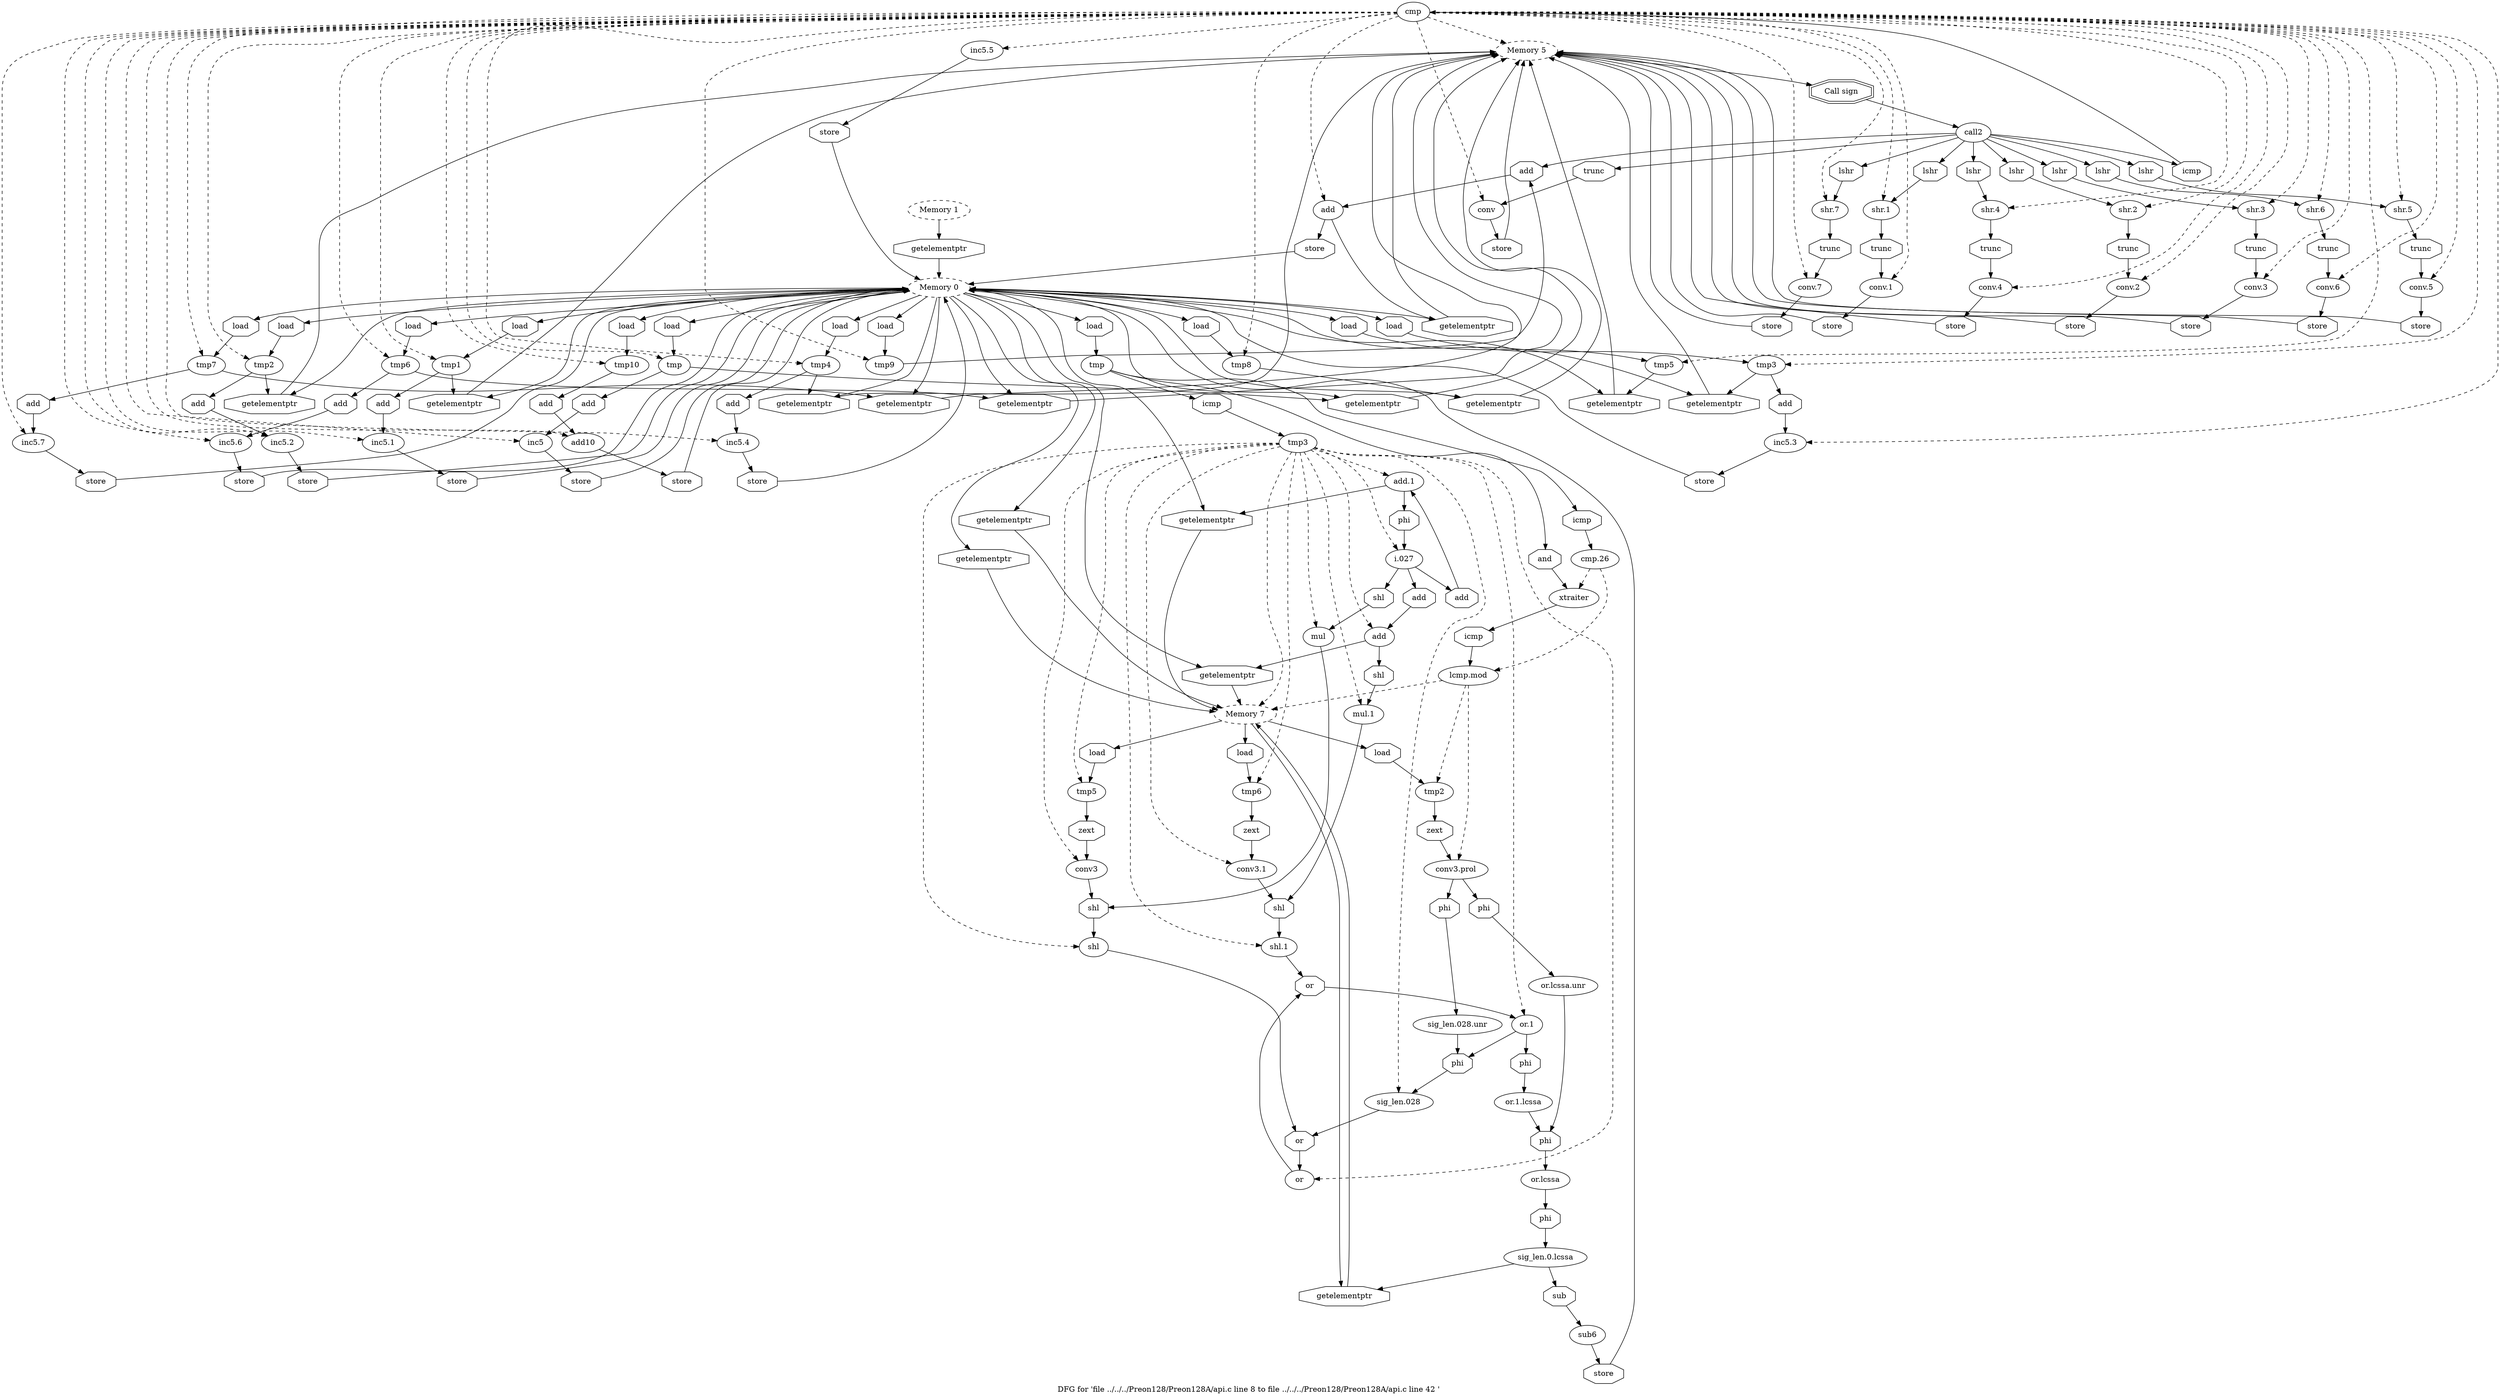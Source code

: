 digraph "DFG for 'file ../../../Preon128/Preon128A/api.c line 8 to file ../../../Preon128/Preon128A/api.c line 42 '  "{
label="DFG for 'file ../../../Preon128/Preon128A/api.c line 8 to file ../../../Preon128/Preon128A/api.c line 42 ' ";
node_1330[shape=ellipse,style=solid,label="cmp"]
node_1327[shape=ellipse,style=dashed,label="Memory 5"]
"node_1330"->"node_1327" [style=dashed]
node_1352[shape=ellipse,style=solid,label="shr.2"]
"node_1330"->"node_1352" [style=dashed]
node_1354[shape=ellipse,style=solid,label="conv.2"]
"node_1330"->"node_1354" [style=dashed]
node_1345[shape=ellipse,style=solid,label="tmp1"]
"node_1330"->"node_1345" [style=dashed]
node_1343[shape=ellipse,style=solid,label="conv.1"]
"node_1330"->"node_1343" [style=dashed]
node_1336[shape=ellipse,style=solid,label="inc5"]
"node_1330"->"node_1336" [style=dashed]
node_1388[shape=ellipse,style=solid,label="conv.5"]
"node_1330"->"node_1388" [style=dashed]
node_1390[shape=ellipse,style=solid,label="tmp5"]
"node_1330"->"node_1390" [style=dashed]
node_1356[shape=ellipse,style=solid,label="tmp2"]
"node_1330"->"node_1356" [style=dashed]
node_1358[shape=ellipse,style=solid,label="inc5.2"]
"node_1330"->"node_1358" [style=dashed]
node_1379[shape=ellipse,style=solid,label="tmp4"]
"node_1330"->"node_1379" [style=dashed]
node_1381[shape=ellipse,style=solid,label="inc5.4"]
"node_1330"->"node_1381" [style=dashed]
node_1375[shape=ellipse,style=solid,label="shr.4"]
"node_1330"->"node_1375" [style=dashed]
node_1407[shape=ellipse,style=solid,label="shr.7"]
"node_1330"->"node_1407" [style=dashed]
node_1409[shape=ellipse,style=solid,label="conv.7"]
"node_1330"->"node_1409" [style=dashed]
node_1332[shape=ellipse,style=solid,label="conv"]
"node_1330"->"node_1332" [style=dashed]
node_1370[shape=ellipse,style=solid,label="inc5.3"]
"node_1330"->"node_1370" [style=dashed]
node_1396[shape=ellipse,style=solid,label="shr.6"]
"node_1330"->"node_1396" [style=dashed]
node_1347[shape=ellipse,style=solid,label="inc5.1"]
"node_1330"->"node_1347" [style=dashed]
node_1400[shape=ellipse,style=solid,label="tmp6"]
"node_1330"->"node_1400" [style=dashed]
node_1402[shape=ellipse,style=solid,label="inc5.6"]
"node_1330"->"node_1402" [style=dashed]
node_1423[shape=ellipse,style=solid,label="add"]
"node_1330"->"node_1423" [style=dashed]
node_1365[shape=ellipse,style=solid,label="conv.3"]
"node_1330"->"node_1365" [style=dashed]
node_1398[shape=ellipse,style=solid,label="conv.6"]
"node_1330"->"node_1398" [style=dashed]
node_1392[shape=ellipse,style=solid,label="inc5.5"]
"node_1330"->"node_1392" [style=dashed]
node_1341[shape=ellipse,style=solid,label="shr.1"]
"node_1330"->"node_1341" [style=dashed]
node_1411[shape=ellipse,style=solid,label="tmp7"]
"node_1330"->"node_1411" [style=dashed]
node_1413[shape=ellipse,style=solid,label="inc5.7"]
"node_1330"->"node_1413" [style=dashed]
node_1363[shape=ellipse,style=solid,label="shr.3"]
"node_1330"->"node_1363" [style=dashed]
node_1386[shape=ellipse,style=solid,label="shr.5"]
"node_1330"->"node_1386" [style=dashed]
node_1377[shape=ellipse,style=solid,label="conv.4"]
"node_1330"->"node_1377" [style=dashed]
node_1334[shape=ellipse,style=solid,label="tmp"]
"node_1330"->"node_1334" [style=dashed]
node_1368[shape=ellipse,style=solid,label="tmp3"]
"node_1330"->"node_1368" [style=dashed]
node_1427[shape=ellipse,style=solid,label="tmp10"]
"node_1330"->"node_1427" [style=dashed]
node_1429[shape=ellipse,style=solid,label="add10"]
"node_1330"->"node_1429" [style=dashed]
node_1418[shape=ellipse,style=solid,label="tmp8"]
"node_1330"->"node_1418" [style=dashed]
node_1421[shape=ellipse,style=solid,label="tmp9"]
"node_1330"->"node_1421" [style=dashed]
node_1329[shape=doubleoctagon,style=solid,label="Call sign"]
node_1328[shape=ellipse,style=solid,label="call2"]
"node_1329"->"node_1328"
node_1353[shape=octagon,style=solid,label="lshr"]
"node_1328"->"node_1353"
node_1333[shape=octagon,style=solid,label="trunc"]
"node_1328"->"node_1333"
node_1376[shape=octagon,style=solid,label="lshr"]
"node_1328"->"node_1376"
node_1408[shape=octagon,style=solid,label="lshr"]
"node_1328"->"node_1408"
node_1424[shape=octagon,style=solid,label="add"]
"node_1328"->"node_1424"
node_1397[shape=octagon,style=solid,label="lshr"]
"node_1328"->"node_1397"
node_1364[shape=octagon,style=solid,label="lshr"]
"node_1328"->"node_1364"
node_1387[shape=octagon,style=solid,label="lshr"]
"node_1328"->"node_1387"
node_1342[shape=octagon,style=solid,label="lshr"]
"node_1328"->"node_1342"
node_1331[shape=octagon,style=solid,label="icmp"]
"node_1328"->"node_1331"
"node_1327"->"node_1329"
node_1326[shape=octagon,style=solid,label="getelementptr"]
node_1325[shape=ellipse,style=dashed,label="Memory 0"]
"node_1326"->"node_1325"
node_1487[shape=octagon,style=solid,label="getelementptr"]
"node_1325"->"node_1487"
node_1339[shape=octagon,style=solid,label="getelementptr"]
"node_1325"->"node_1339"
node_1461[shape=octagon,style=solid,label="getelementptr"]
"node_1325"->"node_1461"
node_1432[shape=octagon,style=solid,label="load"]
"node_1325"->"node_1432"
node_1357[shape=octagon,style=solid,label="load"]
"node_1325"->"node_1357"
node_1380[shape=octagon,style=solid,label="load"]
"node_1325"->"node_1380"
node_1384[shape=octagon,style=solid,label="getelementptr"]
"node_1325"->"node_1384"
node_1440[shape=octagon,style=solid,label="getelementptr"]
"node_1325"->"node_1440"
node_1416[shape=octagon,style=solid,label="getelementptr"]
"node_1325"->"node_1416"
node_1369[shape=octagon,style=solid,label="load"]
"node_1325"->"node_1369"
node_1361[shape=octagon,style=solid,label="getelementptr"]
"node_1325"->"node_1361"
node_1394[shape=octagon,style=solid,label="getelementptr"]
"node_1325"->"node_1394"
node_1401[shape=octagon,style=solid,label="load"]
"node_1325"->"node_1401"
node_1422[shape=octagon,style=solid,label="load"]
"node_1325"->"node_1422"
node_1346[shape=octagon,style=solid,label="load"]
"node_1325"->"node_1346"
node_1391[shape=octagon,style=solid,label="load"]
"node_1325"->"node_1391"
node_1405[shape=octagon,style=solid,label="getelementptr"]
"node_1325"->"node_1405"
node_1335[shape=octagon,style=solid,label="load"]
"node_1325"->"node_1335"
node_1412[shape=octagon,style=solid,label="load"]
"node_1325"->"node_1412"
node_1478[shape=octagon,style=solid,label="getelementptr"]
"node_1325"->"node_1478"
node_1350[shape=octagon,style=solid,label="getelementptr"]
"node_1325"->"node_1350"
node_1426[shape=octagon,style=solid,label="getelementptr"]
"node_1325"->"node_1426"
node_1428[shape=octagon,style=solid,label="load"]
"node_1325"->"node_1428"
node_1373[shape=octagon,style=solid,label="getelementptr"]
"node_1325"->"node_1373"
node_1419[shape=octagon,style=solid,label="load"]
"node_1325"->"node_1419"
node_1420[shape=octagon,style=solid,label="getelementptr"]
"node_1325"->"node_1420"
node_1324[shape=ellipse,style=dashed,label="Memory 1"]
"node_1324"->"node_1326"
node_1351[shape=octagon,style=solid,label="store"]
"node_1351"->"node_1327"
node_1355[shape=octagon,style=solid,label="trunc"]
"node_1352"->"node_1355"
node_1455[shape=ellipse,style=solid,label="shl.1"]
node_1454[shape=octagon,style=solid,label="or"]
"node_1455"->"node_1454"
node_1456[shape=octagon,style=solid,label="shl"]
"node_1456"->"node_1455"
node_1457[shape=ellipse,style=solid,label="conv3.1"]
"node_1457"->"node_1456"
node_1458[shape=octagon,style=solid,label="zext"]
"node_1458"->"node_1457"
node_1459[shape=ellipse,style=solid,label="tmp6"]
"node_1459"->"node_1458"
node_1471[shape=octagon,style=solid,label="or"]
node_1470[shape=ellipse,style=solid,label="or"]
"node_1471"->"node_1470"
node_1472[shape=ellipse,style=solid,label="shl"]
"node_1472"->"node_1471"
node_1473[shape=octagon,style=solid,label="shl"]
"node_1473"->"node_1472"
node_1474[shape=ellipse,style=solid,label="conv3"]
"node_1474"->"node_1473"
node_1475[shape=octagon,style=solid,label="zext"]
"node_1475"->"node_1474"
node_1476[shape=ellipse,style=solid,label="tmp5"]
"node_1476"->"node_1475"
"node_1353"->"node_1352"
node_1362[shape=octagon,style=solid,label="store"]
"node_1354"->"node_1362"
node_1348[shape=octagon,style=solid,label="add"]
"node_1345"->"node_1348"
"node_1345"->"node_1350"
node_1445[shape=ellipse,style=solid,label="or.lcssa.unr"]
node_1484[shape=octagon,style=solid,label="phi"]
"node_1445"->"node_1484"
node_1446[shape=octagon,style=solid,label="phi"]
"node_1446"->"node_1445"
node_1447[shape=ellipse,style=solid,label="sig_len.028.unr"]
node_1482[shape=octagon,style=solid,label="phi"]
"node_1447"->"node_1482"
node_1448[shape=octagon,style=solid,label="phi"]
"node_1448"->"node_1447"
node_1449[shape=ellipse,style=solid,label="tmp3"]
"node_1449"->"node_1455" [style=dashed]
"node_1449"->"node_1457" [style=dashed]
"node_1449"->"node_1459" [style=dashed]
"node_1449"->"node_1472" [style=dashed]
"node_1449"->"node_1474" [style=dashed]
"node_1449"->"node_1476" [style=dashed]
node_1462[shape=ellipse,style=solid,label="add.1"]
"node_1449"->"node_1462" [style=dashed]
node_1464[shape=ellipse,style=solid,label="i.027"]
"node_1449"->"node_1464" [style=dashed]
node_1439[shape=ellipse,style=dashed,label="Memory 7"]
"node_1449"->"node_1439" [style=dashed]
node_1466[shape=ellipse,style=solid,label="mul.1"]
"node_1449"->"node_1466" [style=dashed]
node_1468[shape=ellipse,style=solid,label="add"]
"node_1449"->"node_1468" [style=dashed]
"node_1449"->"node_1470" [style=dashed]
node_1453[shape=ellipse,style=solid,label="or.1"]
"node_1449"->"node_1453" [style=dashed]
node_1479[shape=ellipse,style=solid,label="mul"]
"node_1449"->"node_1479" [style=dashed]
node_1481[shape=ellipse,style=solid,label="sig_len.028"]
"node_1449"->"node_1481" [style=dashed]
"node_1343"->"node_1351"
node_1490[shape=octagon,style=solid,label="store"]
"node_1490"->"node_1325"
node_1491[shape=octagon,style=solid,label="getelementptr"]
"node_1491"->"node_1439"
node_1338[shape=octagon,style=solid,label="store"]
"node_1336"->"node_1338"
node_1395[shape=octagon,style=solid,label="store"]
"node_1388"->"node_1395"
node_1389[shape=octagon,style=solid,label="trunc"]
"node_1389"->"node_1388"
"node_1390"->"node_1394"
node_1483[shape=ellipse,style=solid,label="or.lcssa"]
node_1486[shape=octagon,style=solid,label="phi"]
"node_1483"->"node_1486"
"node_1484"->"node_1483"
node_1485[shape=ellipse,style=solid,label="sig_len.0.lcssa"]
"node_1485"->"node_1491"
node_1489[shape=octagon,style=solid,label="sub"]
"node_1485"->"node_1489"
"node_1486"->"node_1485"
"node_1487"->"node_1439"
node_1488[shape=ellipse,style=solid,label="sub6"]
"node_1488"->"node_1490"
"node_1489"->"node_1488"
"node_1338"->"node_1325"
"node_1339"->"node_1327"
node_1460[shape=octagon,style=solid,label="load"]
"node_1460"->"node_1459"
"node_1461"->"node_1439"
"node_1462"->"node_1461"
node_1465[shape=octagon,style=solid,label="phi"]
"node_1462"->"node_1465"
node_1463[shape=octagon,style=solid,label="add"]
"node_1463"->"node_1462"
"node_1464"->"node_1463"
node_1469[shape=octagon,style=solid,label="add"]
"node_1464"->"node_1469"
node_1480[shape=octagon,style=solid,label="shl"]
"node_1464"->"node_1480"
"node_1355"->"node_1354"
node_1359[shape=octagon,style=solid,label="add"]
"node_1356"->"node_1359"
"node_1356"->"node_1361"
node_1430[shape=octagon,style=solid,label="add"]
"node_1430"->"node_1429"
node_1431[shape=ellipse,style=solid,label="tmp"]
node_1434[shape=octagon,style=solid,label="icmp"]
"node_1431"->"node_1434"
node_1436[shape=octagon,style=solid,label="and"]
"node_1431"->"node_1436"
node_1450[shape=octagon,style=solid,label="icmp"]
"node_1431"->"node_1450"
"node_1432"->"node_1431"
node_1433[shape=ellipse,style=solid,label="cmp.26"]
node_1435[shape=ellipse,style=solid,label="xtraiter"]
"node_1433"->"node_1435" [style=dashed]
node_1437[shape=ellipse,style=solid,label="lcmp.mod"]
"node_1433"->"node_1437" [style=dashed]
"node_1434"->"node_1433"
"node_1357"->"node_1356"
node_1360[shape=octagon,style=solid,label="store"]
"node_1358"->"node_1360"
node_1371[shape=octagon,style=solid,label="add"]
"node_1371"->"node_1370"
node_1372[shape=octagon,style=solid,label="store"]
"node_1372"->"node_1325"
node_1382[shape=octagon,style=solid,label="add"]
"node_1379"->"node_1382"
"node_1379"->"node_1384"
"node_1380"->"node_1379"
node_1383[shape=octagon,style=solid,label="store"]
"node_1381"->"node_1383"
node_1438[shape=octagon,style=solid,label="icmp"]
"node_1435"->"node_1438"
"node_1436"->"node_1435"
"node_1437"->"node_1439" [style=dashed]
node_1441[shape=ellipse,style=solid,label="tmp2"]
"node_1437"->"node_1441" [style=dashed]
node_1443[shape=ellipse,style=solid,label="conv3.prol"]
"node_1437"->"node_1443" [style=dashed]
"node_1438"->"node_1437"
"node_1439"->"node_1491"
"node_1439"->"node_1460"
node_1442[shape=octagon,style=solid,label="load"]
"node_1439"->"node_1442"
node_1477[shape=octagon,style=solid,label="load"]
"node_1439"->"node_1477"
"node_1382"->"node_1381"
"node_1383"->"node_1325"
"node_1384"->"node_1327"
"node_1359"->"node_1358"
"node_1360"->"node_1325"
"node_1333"->"node_1332"
node_1337[shape=octagon,style=solid,label="add"]
"node_1337"->"node_1336"
node_1340[shape=octagon,style=solid,label="store"]
"node_1340"->"node_1327"
node_1378[shape=octagon,style=solid,label="trunc"]
"node_1375"->"node_1378"
"node_1376"->"node_1375"
"node_1440"->"node_1439"
node_1444[shape=octagon,style=solid,label="zext"]
"node_1441"->"node_1444"
"node_1442"->"node_1441"
"node_1443"->"node_1446"
"node_1443"->"node_1448"
"node_1444"->"node_1443"
node_1414[shape=octagon,style=solid,label="add"]
"node_1414"->"node_1413"
node_1415[shape=octagon,style=solid,label="store"]
"node_1415"->"node_1325"
"node_1416"->"node_1327"
node_1417[shape=octagon,style=solid,label="store"]
"node_1417"->"node_1327"
"node_1465"->"node_1464"
"node_1466"->"node_1456"
node_1467[shape=octagon,style=solid,label="shl"]
"node_1467"->"node_1466"
"node_1468"->"node_1467"
"node_1468"->"node_1478"
"node_1469"->"node_1468"
"node_1470"->"node_1454"
node_1406[shape=octagon,style=solid,label="store"]
"node_1406"->"node_1327"
node_1410[shape=octagon,style=solid,label="trunc"]
"node_1407"->"node_1410"
"node_1408"->"node_1407"
"node_1409"->"node_1417"
"node_1332"->"node_1340"
"node_1369"->"node_1368"
"node_1370"->"node_1372"
"node_1361"->"node_1327"
"node_1362"->"node_1327"
"node_1394"->"node_1327"
"node_1395"->"node_1327"
node_1399[shape=octagon,style=solid,label="trunc"]
"node_1396"->"node_1399"
node_1349[shape=octagon,style=solid,label="store"]
"node_1347"->"node_1349"
"node_1450"->"node_1449"
node_1451[shape=ellipse,style=solid,label="or.1.lcssa"]
"node_1451"->"node_1484"
node_1452[shape=octagon,style=solid,label="phi"]
"node_1452"->"node_1451"
"node_1453"->"node_1452"
"node_1453"->"node_1482"
"node_1454"->"node_1453"
node_1403[shape=octagon,style=solid,label="add"]
"node_1400"->"node_1403"
"node_1400"->"node_1405"
"node_1401"->"node_1400"
node_1404[shape=octagon,style=solid,label="store"]
"node_1402"->"node_1404"
"node_1422"->"node_1421"
node_1425[shape=octagon,style=solid,label="store"]
"node_1423"->"node_1425"
"node_1423"->"node_1426"
"node_1424"->"node_1423"
"node_1425"->"node_1325"
node_1374[shape=octagon,style=solid,label="store"]
"node_1365"->"node_1374"
node_1366[shape=octagon,style=solid,label="trunc"]
"node_1366"->"node_1365"
"node_1346"->"node_1345"
"node_1397"->"node_1396"
"node_1398"->"node_1406"
"node_1399"->"node_1398"
"node_1391"->"node_1390"
node_1393[shape=octagon,style=solid,label="store"]
"node_1392"->"node_1393"
"node_1393"->"node_1325"
"node_1403"->"node_1402"
"node_1404"->"node_1325"
"node_1405"->"node_1327"
node_1344[shape=octagon,style=solid,label="trunc"]
"node_1341"->"node_1344"
"node_1335"->"node_1334"
"node_1410"->"node_1409"
"node_1411"->"node_1414"
"node_1411"->"node_1416"
"node_1412"->"node_1411"
"node_1413"->"node_1415"
"node_1363"->"node_1366"
"node_1364"->"node_1363"
"node_1348"->"node_1347"
"node_1477"->"node_1476"
"node_1478"->"node_1439"
"node_1479"->"node_1473"
"node_1480"->"node_1479"
"node_1481"->"node_1471"
"node_1482"->"node_1481"
node_1385[shape=octagon,style=solid,label="store"]
"node_1385"->"node_1327"
"node_1386"->"node_1389"
"node_1387"->"node_1386"
"node_1377"->"node_1385"
"node_1378"->"node_1377"
"node_1349"->"node_1325"
"node_1350"->"node_1327"
"node_1334"->"node_1339"
"node_1334"->"node_1337"
"node_1344"->"node_1343"
node_1367[shape=octagon,style=solid,label="store"]
"node_1367"->"node_1325"
"node_1368"->"node_1371"
"node_1368"->"node_1373"
"node_1342"->"node_1341"
"node_1426"->"node_1327"
"node_1427"->"node_1430"
"node_1428"->"node_1427"
"node_1429"->"node_1367"
"node_1373"->"node_1327"
"node_1374"->"node_1327"
"node_1331"->"node_1330"
"node_1418"->"node_1420"
"node_1419"->"node_1418"
"node_1420"->"node_1327"
"node_1421"->"node_1424"
}

